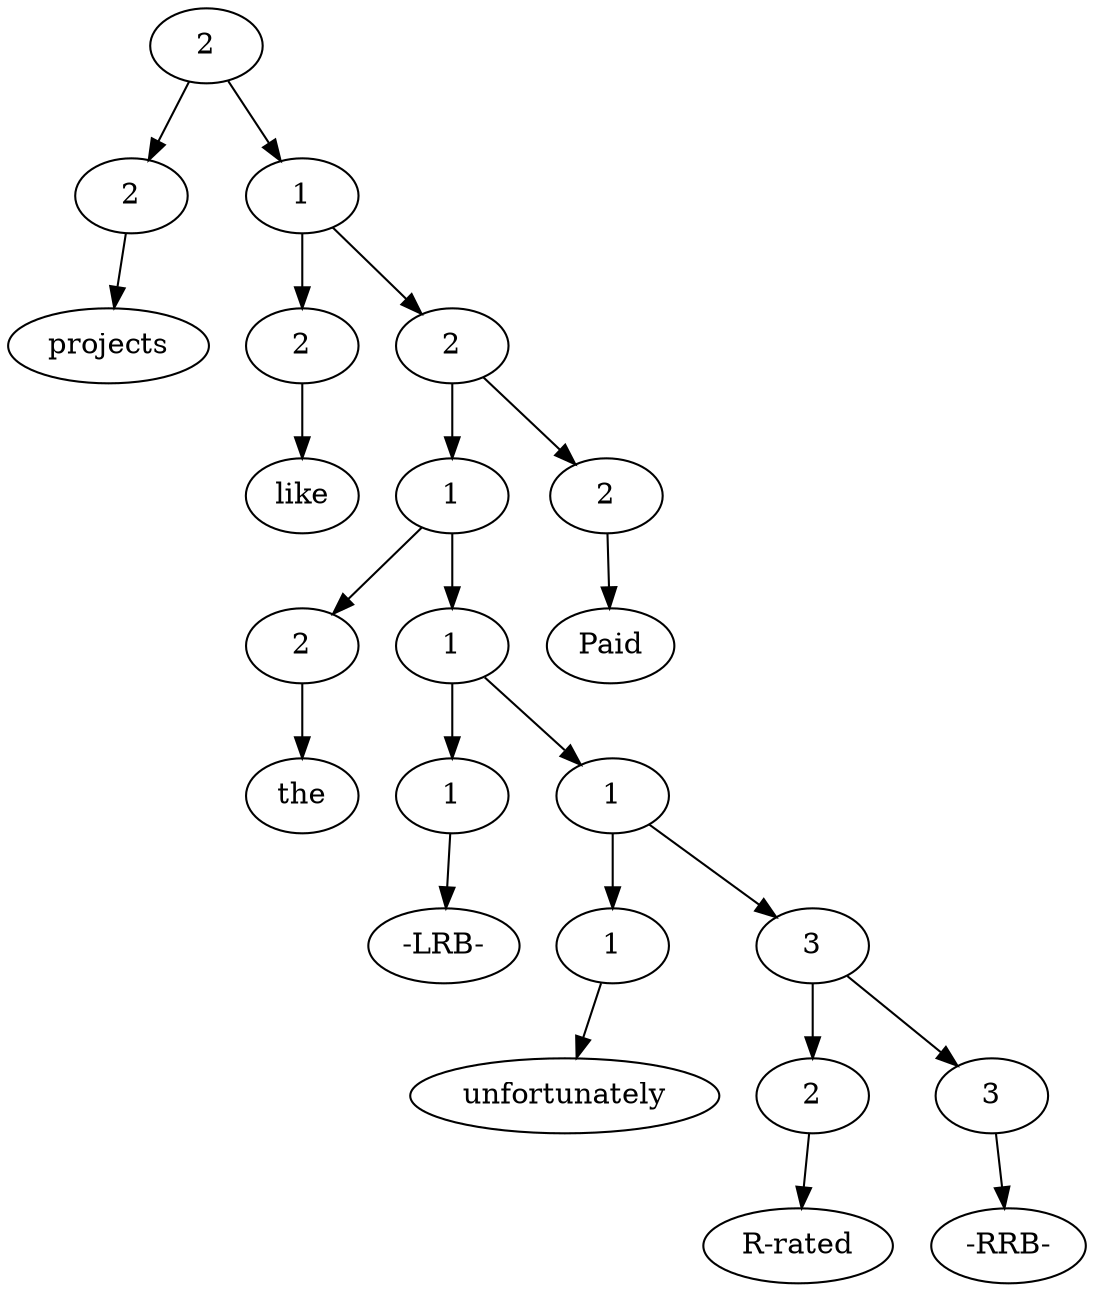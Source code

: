 digraph G{Node0 [label="2"]
Node0 -> Node1
Node0 -> Node3
Node1 [label="2"]
Node1 -> Node2
Node3 [label="1"]
Node3 -> Node4
Node3 -> Node6
Node2 [label="projects"]
Node4 [label="2"]
Node4 -> Node5
Node6 [label="2"]
Node6 -> Node7
Node6 -> Node21
Node5 [label="like"]
Node7 [label="1"]
Node7 -> Node8
Node7 -> Node10
Node21 [label="2"]
Node21 -> Node22
Node8 [label="2"]
Node8 -> Node9
Node10 [label="1"]
Node10 -> Node11
Node10 -> Node13
Node22 [label="Paid"]
Node9 [label="the"]
Node11 [label="1"]
Node11 -> Node12
Node13 [label="1"]
Node13 -> Node14
Node13 -> Node16
Node12 [label="-LRB-"]
Node14 [label="1"]
Node14 -> Node15
Node16 [label="3"]
Node16 -> Node17
Node16 -> Node19
Node15 [label="unfortunately"]
Node17 [label="2"]
Node17 -> Node18
Node19 [label="3"]
Node19 -> Node20
Node18 [label="R-rated"]
Node20 [label="-RRB-"]
}